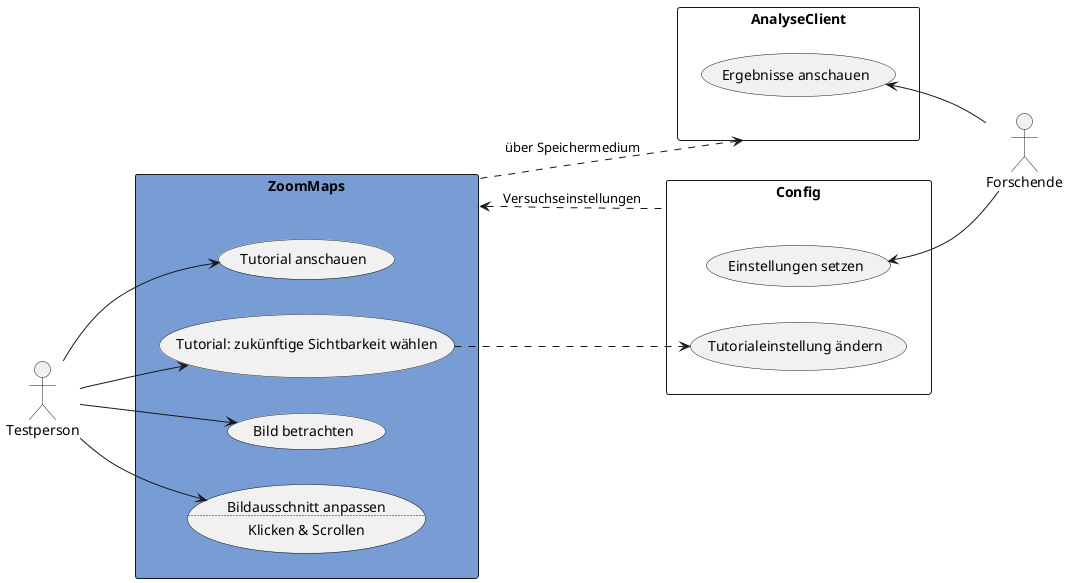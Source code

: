 @startuml zoommaps
left to right direction

actor Testperson as t
actor Forschende as f

rectangle ZoomMaps as z #789dd5 {
    usecase "Tutorial anschauen" as td
    usecase "Tutorial: zukünftige Sichtbarkeit wählen" as tw
    usecase "Bild betrachten" as bb
    usecase ba as "Bildausschnitt anpassen
    ..
    Klicken & Scrollen"
}

rectangle AnalyseClient as a {
    usecase "Ergebnisse anschauen" as ea
}

rectangle Config as c {
    usecase "Einstellungen setzen" as es
    usecase "Tutorialeinstellung ändern" as tä
}

' Testperson
t --> td
t --> tw
t --> bb
t --> ba

' Forschende
es <-- f
ea <-- f

' intern
tw ..> tä
z .r.> a : über Speichermedium
z <.. c : Versuchseinstellungen

@enduml
